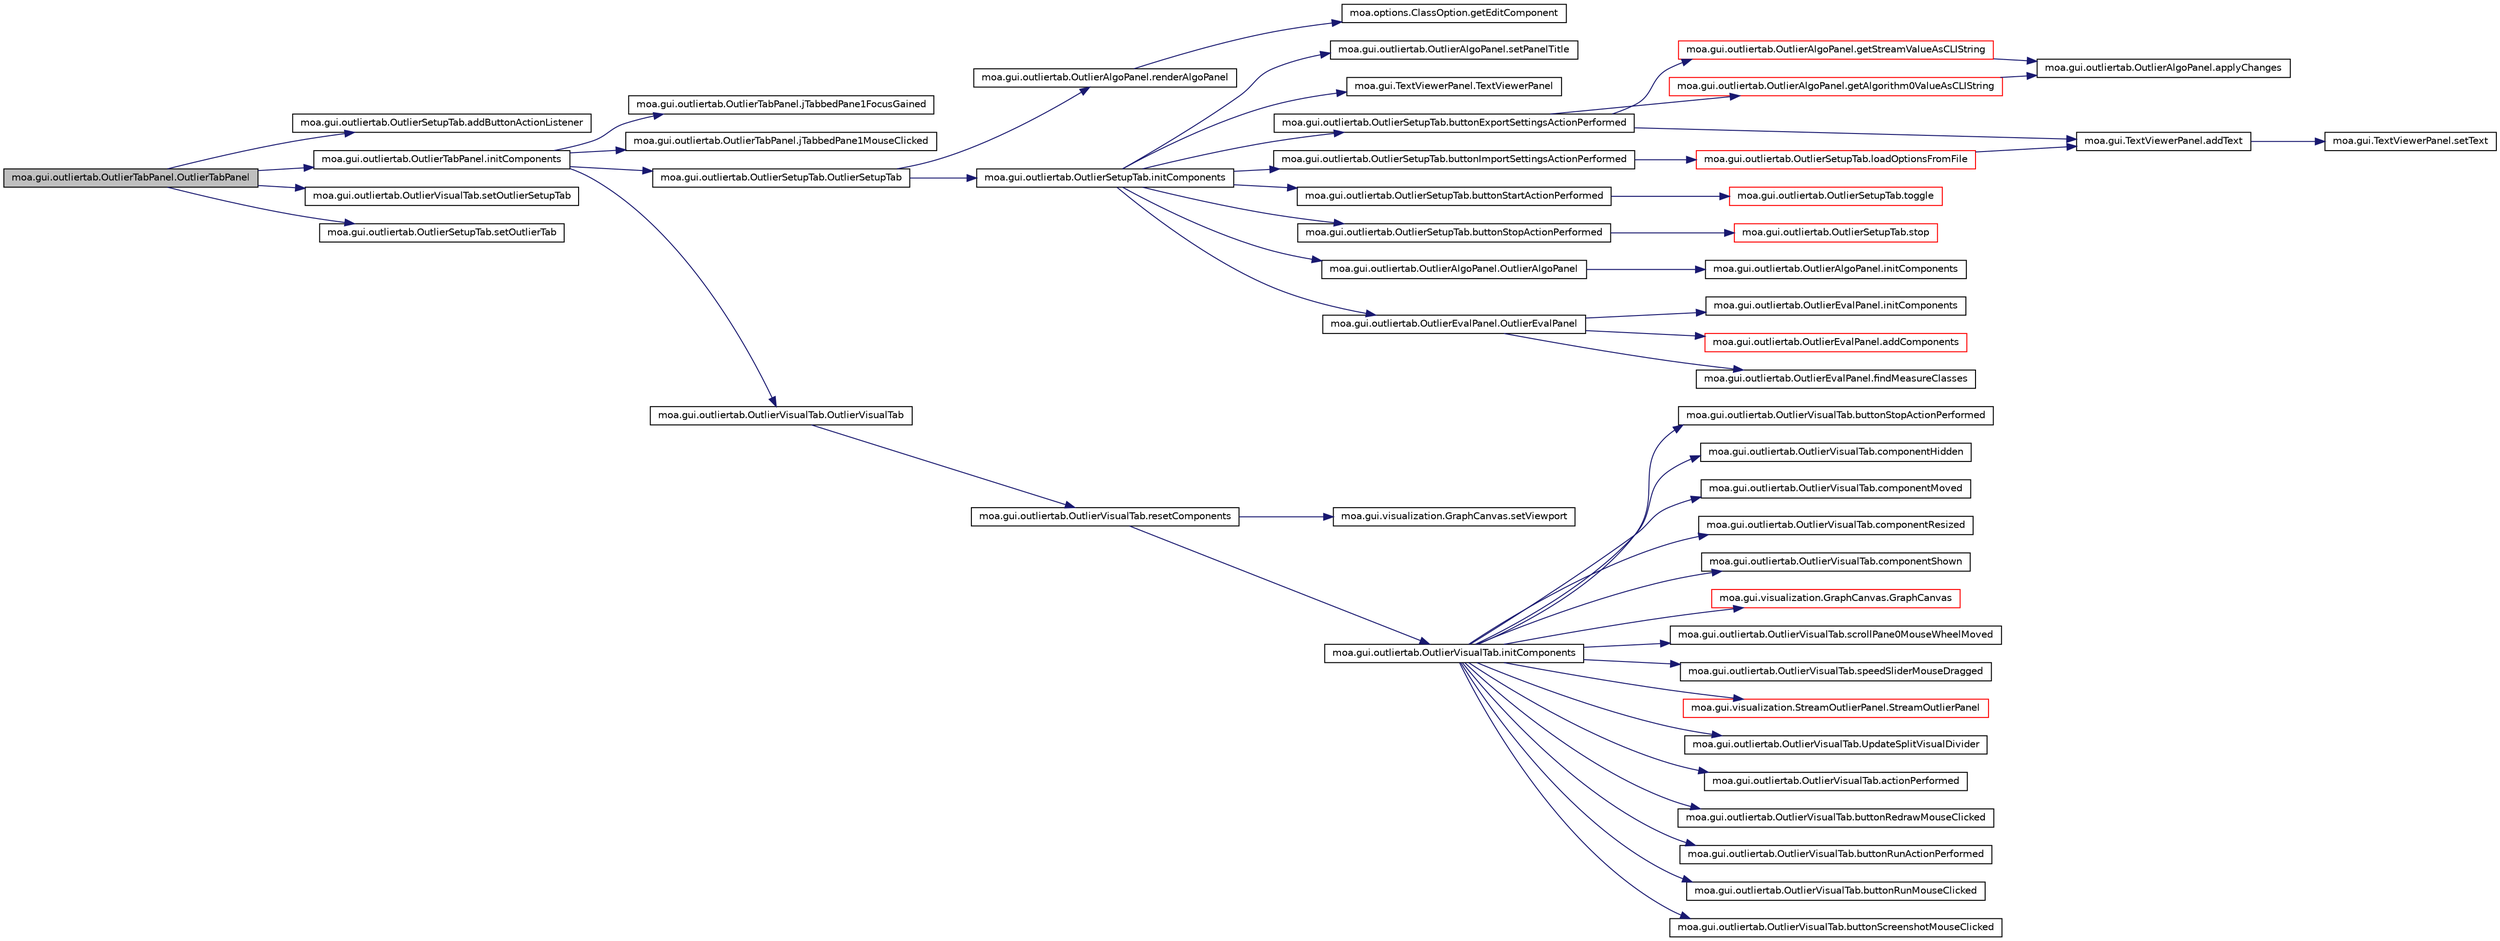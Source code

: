 digraph G
{
  edge [fontname="Helvetica",fontsize="10",labelfontname="Helvetica",labelfontsize="10"];
  node [fontname="Helvetica",fontsize="10",shape=record];
  rankdir=LR;
  Node1 [label="moa.gui.outliertab.OutlierTabPanel.OutlierTabPanel",height=0.2,width=0.4,color="black", fillcolor="grey75", style="filled" fontcolor="black"];
  Node1 -> Node2 [color="midnightblue",fontsize="10",style="solid",fontname="Helvetica"];
  Node2 [label="moa.gui.outliertab.OutlierSetupTab.addButtonActionListener",height=0.2,width=0.4,color="black", fillcolor="white", style="filled",URL="$classmoa_1_1gui_1_1outliertab_1_1OutlierSetupTab.html#acb28528961ff77158be88089c0cca6ee"];
  Node1 -> Node3 [color="midnightblue",fontsize="10",style="solid",fontname="Helvetica"];
  Node3 [label="moa.gui.outliertab.OutlierTabPanel.initComponents",height=0.2,width=0.4,color="black", fillcolor="white", style="filled",URL="$classmoa_1_1gui_1_1outliertab_1_1OutlierTabPanel.html#a6146155a96c2c5239f46f5566797e5fd",tooltip="This method is called from within the constructor to initialize the form."];
  Node3 -> Node4 [color="midnightblue",fontsize="10",style="solid",fontname="Helvetica"];
  Node4 [label="moa.gui.outliertab.OutlierTabPanel.jTabbedPane1FocusGained",height=0.2,width=0.4,color="black", fillcolor="white", style="filled",URL="$classmoa_1_1gui_1_1outliertab_1_1OutlierTabPanel.html#a9eed1734220523505e78ef7d255238b9"];
  Node3 -> Node5 [color="midnightblue",fontsize="10",style="solid",fontname="Helvetica"];
  Node5 [label="moa.gui.outliertab.OutlierTabPanel.jTabbedPane1MouseClicked",height=0.2,width=0.4,color="black", fillcolor="white", style="filled",URL="$classmoa_1_1gui_1_1outliertab_1_1OutlierTabPanel.html#a4bbd0703b5ba290635fc9950ca70d83f"];
  Node3 -> Node6 [color="midnightblue",fontsize="10",style="solid",fontname="Helvetica"];
  Node6 [label="moa.gui.outliertab.OutlierSetupTab.OutlierSetupTab",height=0.2,width=0.4,color="black", fillcolor="white", style="filled",URL="$classmoa_1_1gui_1_1outliertab_1_1OutlierSetupTab.html#a8417656c29bc1d97a94e52d3d88688ad",tooltip="Creates new form outlierSetupTab."];
  Node6 -> Node7 [color="midnightblue",fontsize="10",style="solid",fontname="Helvetica"];
  Node7 [label="moa.gui.outliertab.OutlierSetupTab.initComponents",height=0.2,width=0.4,color="black", fillcolor="white", style="filled",URL="$classmoa_1_1gui_1_1outliertab_1_1OutlierSetupTab.html#ae10be48e362dd993dae6190b160d47cf",tooltip="This method is called from within the constructor to initialize the form."];
  Node7 -> Node8 [color="midnightblue",fontsize="10",style="solid",fontname="Helvetica"];
  Node8 [label="moa.gui.outliertab.OutlierSetupTab.buttonExportSettingsActionPerformed",height=0.2,width=0.4,color="black", fillcolor="white", style="filled",URL="$classmoa_1_1gui_1_1outliertab_1_1OutlierSetupTab.html#abc8679c818ccb2b5578293110a21b198"];
  Node8 -> Node9 [color="midnightblue",fontsize="10",style="solid",fontname="Helvetica"];
  Node9 [label="moa.gui.TextViewerPanel.addText",height=0.2,width=0.4,color="black", fillcolor="white", style="filled",URL="$classmoa_1_1gui_1_1TextViewerPanel.html#ac985c1592b561c42e50ff9d22ff1e917"];
  Node9 -> Node10 [color="midnightblue",fontsize="10",style="solid",fontname="Helvetica"];
  Node10 [label="moa.gui.TextViewerPanel.setText",height=0.2,width=0.4,color="black", fillcolor="white", style="filled",URL="$classmoa_1_1gui_1_1TextViewerPanel.html#ac09cb6daf98fc5b812dd330a4eeb4b11"];
  Node8 -> Node11 [color="midnightblue",fontsize="10",style="solid",fontname="Helvetica"];
  Node11 [label="moa.gui.outliertab.OutlierAlgoPanel.getAlgorithm0ValueAsCLIString",height=0.2,width=0.4,color="red", fillcolor="white", style="filled",URL="$classmoa_1_1gui_1_1outliertab_1_1OutlierAlgoPanel.html#a39b44718e1e0d819fdd440f081c9d917"];
  Node11 -> Node12 [color="midnightblue",fontsize="10",style="solid",fontname="Helvetica"];
  Node12 [label="moa.gui.outliertab.OutlierAlgoPanel.applyChanges",height=0.2,width=0.4,color="black", fillcolor="white", style="filled",URL="$classmoa_1_1gui_1_1outliertab_1_1OutlierAlgoPanel.html#afa168fa822e1b09c894054eeb1cd8a48"];
  Node8 -> Node13 [color="midnightblue",fontsize="10",style="solid",fontname="Helvetica"];
  Node13 [label="moa.gui.outliertab.OutlierAlgoPanel.getStreamValueAsCLIString",height=0.2,width=0.4,color="red", fillcolor="white", style="filled",URL="$classmoa_1_1gui_1_1outliertab_1_1OutlierAlgoPanel.html#aa8a3012b565da425fb71e44d24869815"];
  Node13 -> Node12 [color="midnightblue",fontsize="10",style="solid",fontname="Helvetica"];
  Node7 -> Node14 [color="midnightblue",fontsize="10",style="solid",fontname="Helvetica"];
  Node14 [label="moa.gui.outliertab.OutlierSetupTab.buttonImportSettingsActionPerformed",height=0.2,width=0.4,color="black", fillcolor="white", style="filled",URL="$classmoa_1_1gui_1_1outliertab_1_1OutlierSetupTab.html#a7f96c4aede270b3fc5af671e25ab8f87"];
  Node14 -> Node15 [color="midnightblue",fontsize="10",style="solid",fontname="Helvetica"];
  Node15 [label="moa.gui.outliertab.OutlierSetupTab.loadOptionsFromFile",height=0.2,width=0.4,color="red", fillcolor="white", style="filled",URL="$classmoa_1_1gui_1_1outliertab_1_1OutlierSetupTab.html#ab744a49dfe1df8be6d598aaffa19028e"];
  Node15 -> Node9 [color="midnightblue",fontsize="10",style="solid",fontname="Helvetica"];
  Node7 -> Node16 [color="midnightblue",fontsize="10",style="solid",fontname="Helvetica"];
  Node16 [label="moa.gui.outliertab.OutlierSetupTab.buttonStartActionPerformed",height=0.2,width=0.4,color="black", fillcolor="white", style="filled",URL="$classmoa_1_1gui_1_1outliertab_1_1OutlierSetupTab.html#a887507ee305c4abb21a1afe732e5cfa8"];
  Node16 -> Node17 [color="midnightblue",fontsize="10",style="solid",fontname="Helvetica"];
  Node17 [label="moa.gui.outliertab.OutlierSetupTab.toggle",height=0.2,width=0.4,color="red", fillcolor="white", style="filled",URL="$classmoa_1_1gui_1_1outliertab_1_1OutlierSetupTab.html#ac255e5a0ff0cf619005bef5f49abcfe5"];
  Node7 -> Node18 [color="midnightblue",fontsize="10",style="solid",fontname="Helvetica"];
  Node18 [label="moa.gui.outliertab.OutlierSetupTab.buttonStopActionPerformed",height=0.2,width=0.4,color="black", fillcolor="white", style="filled",URL="$classmoa_1_1gui_1_1outliertab_1_1OutlierSetupTab.html#a6ff74e3d7a195ace5fb8f618bd9f838b"];
  Node18 -> Node19 [color="midnightblue",fontsize="10",style="solid",fontname="Helvetica"];
  Node19 [label="moa.gui.outliertab.OutlierSetupTab.stop",height=0.2,width=0.4,color="red", fillcolor="white", style="filled",URL="$classmoa_1_1gui_1_1outliertab_1_1OutlierSetupTab.html#a9dbd55e8b404d5b9b6130f611a163190"];
  Node7 -> Node20 [color="midnightblue",fontsize="10",style="solid",fontname="Helvetica"];
  Node20 [label="moa.gui.outliertab.OutlierAlgoPanel.OutlierAlgoPanel",height=0.2,width=0.4,color="black", fillcolor="white", style="filled",URL="$classmoa_1_1gui_1_1outliertab_1_1OutlierAlgoPanel.html#affe95568c38a3d4372387f9b65aee830"];
  Node20 -> Node21 [color="midnightblue",fontsize="10",style="solid",fontname="Helvetica"];
  Node21 [label="moa.gui.outliertab.OutlierAlgoPanel.initComponents",height=0.2,width=0.4,color="black", fillcolor="white", style="filled",URL="$classmoa_1_1gui_1_1outliertab_1_1OutlierAlgoPanel.html#a6e44fa259ef21b306f1365e1f20be251",tooltip="This method is called from within the constructor to initialize the form."];
  Node7 -> Node22 [color="midnightblue",fontsize="10",style="solid",fontname="Helvetica"];
  Node22 [label="moa.gui.outliertab.OutlierEvalPanel.OutlierEvalPanel",height=0.2,width=0.4,color="black", fillcolor="white", style="filled",URL="$classmoa_1_1gui_1_1outliertab_1_1OutlierEvalPanel.html#aef4653adf48dea0960f9526af0c3cd71",tooltip="Creates new form ClusteringEvalPanel."];
  Node22 -> Node23 [color="midnightblue",fontsize="10",style="solid",fontname="Helvetica"];
  Node23 [label="moa.gui.outliertab.OutlierEvalPanel.addComponents",height=0.2,width=0.4,color="red", fillcolor="white", style="filled",URL="$classmoa_1_1gui_1_1outliertab_1_1OutlierEvalPanel.html#a78f0cb878c3361cbfa366ee110f28d6b"];
  Node22 -> Node24 [color="midnightblue",fontsize="10",style="solid",fontname="Helvetica"];
  Node24 [label="moa.gui.outliertab.OutlierEvalPanel.findMeasureClasses",height=0.2,width=0.4,color="black", fillcolor="white", style="filled",URL="$classmoa_1_1gui_1_1outliertab_1_1OutlierEvalPanel.html#a9c9e3949a8233f62407e9f71114d8d6a"];
  Node22 -> Node25 [color="midnightblue",fontsize="10",style="solid",fontname="Helvetica"];
  Node25 [label="moa.gui.outliertab.OutlierEvalPanel.initComponents",height=0.2,width=0.4,color="black", fillcolor="white", style="filled",URL="$classmoa_1_1gui_1_1outliertab_1_1OutlierEvalPanel.html#a26e161f48b54fc1631c38e2b20c3ed4e",tooltip="This method is called from within the constructor to initialize the form."];
  Node7 -> Node26 [color="midnightblue",fontsize="10",style="solid",fontname="Helvetica"];
  Node26 [label="moa.gui.outliertab.OutlierAlgoPanel.setPanelTitle",height=0.2,width=0.4,color="black", fillcolor="white", style="filled",URL="$classmoa_1_1gui_1_1outliertab_1_1OutlierAlgoPanel.html#ac02237a4c93df74c13070fa84b6815fd"];
  Node7 -> Node27 [color="midnightblue",fontsize="10",style="solid",fontname="Helvetica"];
  Node27 [label="moa.gui.TextViewerPanel.TextViewerPanel",height=0.2,width=0.4,color="black", fillcolor="white", style="filled",URL="$classmoa_1_1gui_1_1TextViewerPanel.html#a73ea7c940b8810683b8caf40ffebf3a7"];
  Node6 -> Node28 [color="midnightblue",fontsize="10",style="solid",fontname="Helvetica"];
  Node28 [label="moa.gui.outliertab.OutlierAlgoPanel.renderAlgoPanel",height=0.2,width=0.4,color="black", fillcolor="white", style="filled",URL="$classmoa_1_1gui_1_1outliertab_1_1OutlierAlgoPanel.html#a7e6c041e66a84753fe9a4bfb66283aa5"];
  Node28 -> Node29 [color="midnightblue",fontsize="10",style="solid",fontname="Helvetica"];
  Node29 [label="moa.options.ClassOption.getEditComponent",height=0.2,width=0.4,color="black", fillcolor="white", style="filled",URL="$classmoa_1_1options_1_1ClassOption.html#a77154969c5efef3ab2ac390c874fa5f2",tooltip="Gets the GUI component to edit."];
  Node3 -> Node30 [color="midnightblue",fontsize="10",style="solid",fontname="Helvetica"];
  Node30 [label="moa.gui.outliertab.OutlierVisualTab.OutlierVisualTab",height=0.2,width=0.4,color="black", fillcolor="white", style="filled",URL="$classmoa_1_1gui_1_1outliertab_1_1OutlierVisualTab.html#a69ea68179067056db885675821baed0c",tooltip="Creates new form OutlierVisualTab."];
  Node30 -> Node31 [color="midnightblue",fontsize="10",style="solid",fontname="Helvetica"];
  Node31 [label="moa.gui.outliertab.OutlierVisualTab.resetComponents",height=0.2,width=0.4,color="black", fillcolor="white", style="filled",URL="$classmoa_1_1gui_1_1outliertab_1_1OutlierVisualTab.html#a521e90693086c5ddaa303ac89035d29e"];
  Node31 -> Node32 [color="midnightblue",fontsize="10",style="solid",fontname="Helvetica"];
  Node32 [label="moa.gui.outliertab.OutlierVisualTab.initComponents",height=0.2,width=0.4,color="black", fillcolor="white", style="filled",URL="$classmoa_1_1gui_1_1outliertab_1_1OutlierVisualTab.html#a80554a5c0adb57d6de3e063274aaeb67",tooltip="This method is called from within the constructor to initialize the form."];
  Node32 -> Node33 [color="midnightblue",fontsize="10",style="solid",fontname="Helvetica"];
  Node33 [label="moa.gui.outliertab.OutlierVisualTab.actionPerformed",height=0.2,width=0.4,color="black", fillcolor="white", style="filled",URL="$classmoa_1_1gui_1_1outliertab_1_1OutlierVisualTab.html#ad9e4d05beafb4da13bf7b632a479bbd3"];
  Node32 -> Node34 [color="midnightblue",fontsize="10",style="solid",fontname="Helvetica"];
  Node34 [label="moa.gui.outliertab.OutlierVisualTab.buttonRedrawMouseClicked",height=0.2,width=0.4,color="black", fillcolor="white", style="filled",URL="$classmoa_1_1gui_1_1outliertab_1_1OutlierVisualTab.html#a59b7ba7fe34efa26df4b7d7023ac0f6c"];
  Node32 -> Node35 [color="midnightblue",fontsize="10",style="solid",fontname="Helvetica"];
  Node35 [label="moa.gui.outliertab.OutlierVisualTab.buttonRunActionPerformed",height=0.2,width=0.4,color="black", fillcolor="white", style="filled",URL="$classmoa_1_1gui_1_1outliertab_1_1OutlierVisualTab.html#a4aa909e5fa550763090d6c4b56b46eae"];
  Node32 -> Node36 [color="midnightblue",fontsize="10",style="solid",fontname="Helvetica"];
  Node36 [label="moa.gui.outliertab.OutlierVisualTab.buttonRunMouseClicked",height=0.2,width=0.4,color="black", fillcolor="white", style="filled",URL="$classmoa_1_1gui_1_1outliertab_1_1OutlierVisualTab.html#ab7cc76b21bfab93cb779f7377e1e1cc9"];
  Node32 -> Node37 [color="midnightblue",fontsize="10",style="solid",fontname="Helvetica"];
  Node37 [label="moa.gui.outliertab.OutlierVisualTab.buttonScreenshotMouseClicked",height=0.2,width=0.4,color="black", fillcolor="white", style="filled",URL="$classmoa_1_1gui_1_1outliertab_1_1OutlierVisualTab.html#a9e5c424e7ec9cd6f21432eca90b6c0f3"];
  Node32 -> Node38 [color="midnightblue",fontsize="10",style="solid",fontname="Helvetica"];
  Node38 [label="moa.gui.outliertab.OutlierVisualTab.buttonStopActionPerformed",height=0.2,width=0.4,color="black", fillcolor="white", style="filled",URL="$classmoa_1_1gui_1_1outliertab_1_1OutlierVisualTab.html#af0e14c029343071c6681a4123d8bb837"];
  Node32 -> Node39 [color="midnightblue",fontsize="10",style="solid",fontname="Helvetica"];
  Node39 [label="moa.gui.outliertab.OutlierVisualTab.componentHidden",height=0.2,width=0.4,color="black", fillcolor="white", style="filled",URL="$classmoa_1_1gui_1_1outliertab_1_1OutlierVisualTab.html#aa2d12c057a598139931e8c940be101e8"];
  Node32 -> Node40 [color="midnightblue",fontsize="10",style="solid",fontname="Helvetica"];
  Node40 [label="moa.gui.outliertab.OutlierVisualTab.componentMoved",height=0.2,width=0.4,color="black", fillcolor="white", style="filled",URL="$classmoa_1_1gui_1_1outliertab_1_1OutlierVisualTab.html#a4a4187b1803e08431669160d8036cdf9"];
  Node32 -> Node41 [color="midnightblue",fontsize="10",style="solid",fontname="Helvetica"];
  Node41 [label="moa.gui.outliertab.OutlierVisualTab.componentResized",height=0.2,width=0.4,color="black", fillcolor="white", style="filled",URL="$classmoa_1_1gui_1_1outliertab_1_1OutlierVisualTab.html#a91e016f8937f63edbb58c9b4c6e2971d"];
  Node32 -> Node42 [color="midnightblue",fontsize="10",style="solid",fontname="Helvetica"];
  Node42 [label="moa.gui.outliertab.OutlierVisualTab.componentShown",height=0.2,width=0.4,color="black", fillcolor="white", style="filled",URL="$classmoa_1_1gui_1_1outliertab_1_1OutlierVisualTab.html#a4f2762db3ba5798ba6c0a65d10a600b6"];
  Node32 -> Node43 [color="midnightblue",fontsize="10",style="solid",fontname="Helvetica"];
  Node43 [label="moa.gui.visualization.GraphCanvas.GraphCanvas",height=0.2,width=0.4,color="red", fillcolor="white", style="filled",URL="$classmoa_1_1gui_1_1visualization_1_1GraphCanvas.html#ad8e425bc054b5e869530878f0fab905d",tooltip="Creates new form GraphCanvas."];
  Node32 -> Node44 [color="midnightblue",fontsize="10",style="solid",fontname="Helvetica"];
  Node44 [label="moa.gui.outliertab.OutlierVisualTab.scrollPane0MouseWheelMoved",height=0.2,width=0.4,color="black", fillcolor="white", style="filled",URL="$classmoa_1_1gui_1_1outliertab_1_1OutlierVisualTab.html#a46a6fe2b2b0331c29c0cfa0777978255"];
  Node32 -> Node45 [color="midnightblue",fontsize="10",style="solid",fontname="Helvetica"];
  Node45 [label="moa.gui.outliertab.OutlierVisualTab.speedSliderMouseDragged",height=0.2,width=0.4,color="black", fillcolor="white", style="filled",URL="$classmoa_1_1gui_1_1outliertab_1_1OutlierVisualTab.html#a058795d4147ff551879e2b07079c2207"];
  Node32 -> Node46 [color="midnightblue",fontsize="10",style="solid",fontname="Helvetica"];
  Node46 [label="moa.gui.visualization.StreamOutlierPanel.StreamOutlierPanel",height=0.2,width=0.4,color="red", fillcolor="white", style="filled",URL="$classmoa_1_1gui_1_1visualization_1_1StreamOutlierPanel.html#a53a128d13f0bcde3654e3fb6f794ae91"];
  Node32 -> Node47 [color="midnightblue",fontsize="10",style="solid",fontname="Helvetica"];
  Node47 [label="moa.gui.outliertab.OutlierVisualTab.UpdateSplitVisualDivider",height=0.2,width=0.4,color="black", fillcolor="white", style="filled",URL="$classmoa_1_1gui_1_1outliertab_1_1OutlierVisualTab.html#ad3612cd2a524db0e34fc61ebf15dc988"];
  Node31 -> Node48 [color="midnightblue",fontsize="10",style="solid",fontname="Helvetica"];
  Node48 [label="moa.gui.visualization.GraphCanvas.setViewport",height=0.2,width=0.4,color="black", fillcolor="white", style="filled",URL="$classmoa_1_1gui_1_1visualization_1_1GraphCanvas.html#aa41a56513e7ef3ddcb855ad89ac3e871"];
  Node1 -> Node49 [color="midnightblue",fontsize="10",style="solid",fontname="Helvetica"];
  Node49 [label="moa.gui.outliertab.OutlierVisualTab.setOutlierSetupTab",height=0.2,width=0.4,color="black", fillcolor="white", style="filled",URL="$classmoa_1_1gui_1_1outliertab_1_1OutlierVisualTab.html#afa375d074a7d89f7f8a949bc2669e200"];
  Node1 -> Node50 [color="midnightblue",fontsize="10",style="solid",fontname="Helvetica"];
  Node50 [label="moa.gui.outliertab.OutlierSetupTab.setOutlierTab",height=0.2,width=0.4,color="black", fillcolor="white", style="filled",URL="$classmoa_1_1gui_1_1outliertab_1_1OutlierSetupTab.html#a7defb723ca4bf13976d6a60765b56963"];
}
